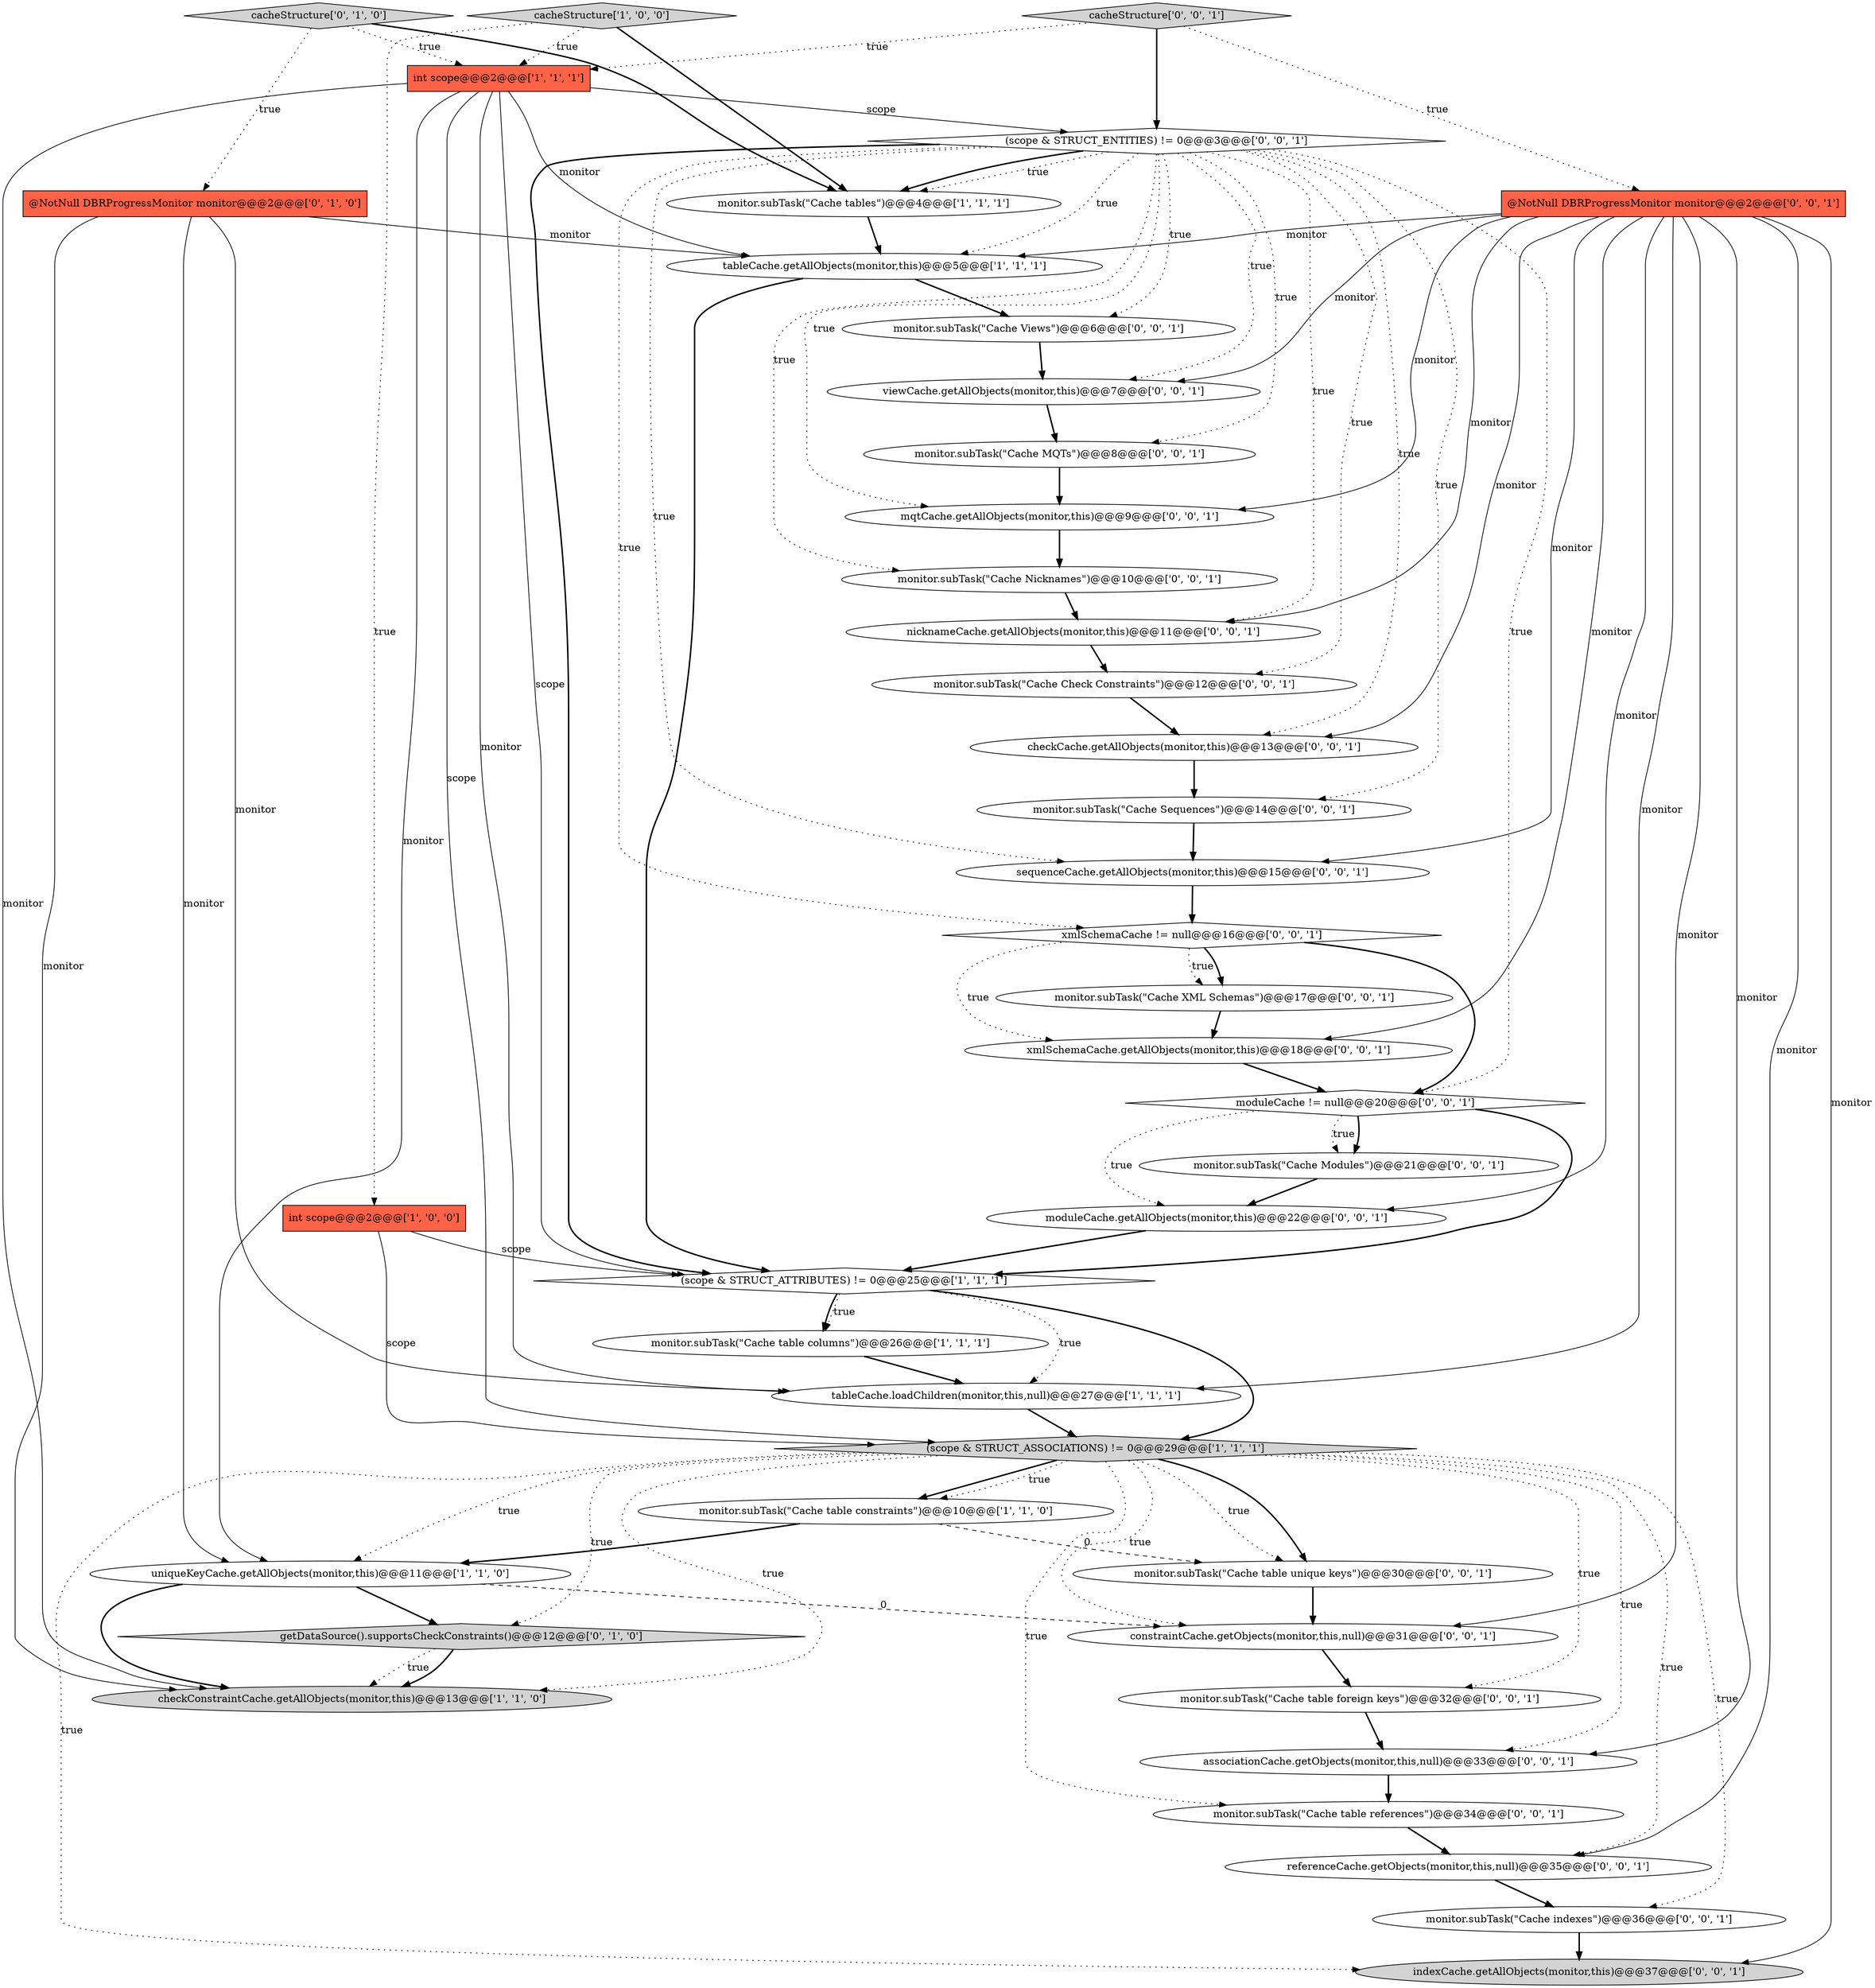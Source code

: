 digraph {
13 [style = filled, label = "cacheStructure['0', '1', '0']", fillcolor = lightgray, shape = diamond image = "AAA0AAABBB2BBB"];
36 [style = filled, label = "nicknameCache.getAllObjects(monitor,this)@@@11@@@['0', '0', '1']", fillcolor = white, shape = ellipse image = "AAA0AAABBB3BBB"];
25 [style = filled, label = "xmlSchemaCache.getAllObjects(monitor,this)@@@18@@@['0', '0', '1']", fillcolor = white, shape = ellipse image = "AAA0AAABBB3BBB"];
7 [style = filled, label = "tableCache.getAllObjects(monitor,this)@@@5@@@['1', '1', '1']", fillcolor = white, shape = ellipse image = "AAA0AAABBB1BBB"];
11 [style = filled, label = "checkConstraintCache.getAllObjects(monitor,this)@@@13@@@['1', '1', '0']", fillcolor = lightgray, shape = ellipse image = "AAA0AAABBB1BBB"];
32 [style = filled, label = "viewCache.getAllObjects(monitor,this)@@@7@@@['0', '0', '1']", fillcolor = white, shape = ellipse image = "AAA0AAABBB3BBB"];
26 [style = filled, label = "sequenceCache.getAllObjects(monitor,this)@@@15@@@['0', '0', '1']", fillcolor = white, shape = ellipse image = "AAA0AAABBB3BBB"];
31 [style = filled, label = "referenceCache.getObjects(monitor,this,null)@@@35@@@['0', '0', '1']", fillcolor = white, shape = ellipse image = "AAA0AAABBB3BBB"];
35 [style = filled, label = "associationCache.getObjects(monitor,this,null)@@@33@@@['0', '0', '1']", fillcolor = white, shape = ellipse image = "AAA0AAABBB3BBB"];
27 [style = filled, label = "xmlSchemaCache != null@@@16@@@['0', '0', '1']", fillcolor = white, shape = diamond image = "AAA0AAABBB3BBB"];
17 [style = filled, label = "@NotNull DBRProgressMonitor monitor@@@2@@@['0', '0', '1']", fillcolor = tomato, shape = box image = "AAA0AAABBB3BBB"];
29 [style = filled, label = "monitor.subTask(\"Cache table foreign keys\")@@@32@@@['0', '0', '1']", fillcolor = white, shape = ellipse image = "AAA0AAABBB3BBB"];
39 [style = filled, label = "monitor.subTask(\"Cache Sequences\")@@@14@@@['0', '0', '1']", fillcolor = white, shape = ellipse image = "AAA0AAABBB3BBB"];
4 [style = filled, label = "(scope & STRUCT_ASSOCIATIONS) != 0@@@29@@@['1', '1', '1']", fillcolor = lightgray, shape = diamond image = "AAA0AAABBB1BBB"];
41 [style = filled, label = "moduleCache != null@@@20@@@['0', '0', '1']", fillcolor = white, shape = diamond image = "AAA0AAABBB3BBB"];
23 [style = filled, label = "checkCache.getAllObjects(monitor,this)@@@13@@@['0', '0', '1']", fillcolor = white, shape = ellipse image = "AAA0AAABBB3BBB"];
0 [style = filled, label = "cacheStructure['1', '0', '0']", fillcolor = lightgray, shape = diamond image = "AAA0AAABBB1BBB"];
19 [style = filled, label = "monitor.subTask(\"Cache MQTs\")@@@8@@@['0', '0', '1']", fillcolor = white, shape = ellipse image = "AAA0AAABBB3BBB"];
40 [style = filled, label = "monitor.subTask(\"Cache Nicknames\")@@@10@@@['0', '0', '1']", fillcolor = white, shape = ellipse image = "AAA0AAABBB3BBB"];
20 [style = filled, label = "cacheStructure['0', '0', '1']", fillcolor = lightgray, shape = diamond image = "AAA0AAABBB3BBB"];
8 [style = filled, label = "uniqueKeyCache.getAllObjects(monitor,this)@@@11@@@['1', '1', '0']", fillcolor = white, shape = ellipse image = "AAA0AAABBB1BBB"];
21 [style = filled, label = "monitor.subTask(\"Cache indexes\")@@@36@@@['0', '0', '1']", fillcolor = white, shape = ellipse image = "AAA0AAABBB3BBB"];
3 [style = filled, label = "monitor.subTask(\"Cache table constraints\")@@@10@@@['1', '1', '0']", fillcolor = white, shape = ellipse image = "AAA0AAABBB1BBB"];
28 [style = filled, label = "indexCache.getAllObjects(monitor,this)@@@37@@@['0', '0', '1']", fillcolor = lightgray, shape = ellipse image = "AAA0AAABBB3BBB"];
1 [style = filled, label = "monitor.subTask(\"Cache table columns\")@@@26@@@['1', '1', '1']", fillcolor = white, shape = ellipse image = "AAA0AAABBB1BBB"];
14 [style = filled, label = "@NotNull DBRProgressMonitor monitor@@@2@@@['0', '1', '0']", fillcolor = tomato, shape = box image = "AAA0AAABBB2BBB"];
30 [style = filled, label = "monitor.subTask(\"Cache table references\")@@@34@@@['0', '0', '1']", fillcolor = white, shape = ellipse image = "AAA0AAABBB3BBB"];
10 [style = filled, label = "(scope & STRUCT_ATTRIBUTES) != 0@@@25@@@['1', '1', '1']", fillcolor = white, shape = diamond image = "AAA0AAABBB1BBB"];
38 [style = filled, label = "monitor.subTask(\"Cache table unique keys\")@@@30@@@['0', '0', '1']", fillcolor = white, shape = ellipse image = "AAA0AAABBB3BBB"];
9 [style = filled, label = "int scope@@@2@@@['1', '1', '1']", fillcolor = tomato, shape = box image = "AAA0AAABBB1BBB"];
24 [style = filled, label = "monitor.subTask(\"Cache Modules\")@@@21@@@['0', '0', '1']", fillcolor = white, shape = ellipse image = "AAA0AAABBB3BBB"];
16 [style = filled, label = "(scope & STRUCT_ENTITIES) != 0@@@3@@@['0', '0', '1']", fillcolor = white, shape = diamond image = "AAA0AAABBB3BBB"];
37 [style = filled, label = "moduleCache.getAllObjects(monitor,this)@@@22@@@['0', '0', '1']", fillcolor = white, shape = ellipse image = "AAA0AAABBB3BBB"];
34 [style = filled, label = "constraintCache.getObjects(monitor,this,null)@@@31@@@['0', '0', '1']", fillcolor = white, shape = ellipse image = "AAA0AAABBB3BBB"];
6 [style = filled, label = "int scope@@@2@@@['1', '0', '0']", fillcolor = tomato, shape = box image = "AAA0AAABBB1BBB"];
18 [style = filled, label = "mqtCache.getAllObjects(monitor,this)@@@9@@@['0', '0', '1']", fillcolor = white, shape = ellipse image = "AAA0AAABBB3BBB"];
5 [style = filled, label = "tableCache.loadChildren(monitor,this,null)@@@27@@@['1', '1', '1']", fillcolor = white, shape = ellipse image = "AAA0AAABBB1BBB"];
15 [style = filled, label = "monitor.subTask(\"Cache Views\")@@@6@@@['0', '0', '1']", fillcolor = white, shape = ellipse image = "AAA0AAABBB3BBB"];
22 [style = filled, label = "monitor.subTask(\"Cache XML Schemas\")@@@17@@@['0', '0', '1']", fillcolor = white, shape = ellipse image = "AAA0AAABBB3BBB"];
2 [style = filled, label = "monitor.subTask(\"Cache tables\")@@@4@@@['1', '1', '1']", fillcolor = white, shape = ellipse image = "AAA0AAABBB1BBB"];
12 [style = filled, label = "getDataSource().supportsCheckConstraints()@@@12@@@['0', '1', '0']", fillcolor = lightgray, shape = diamond image = "AAA1AAABBB2BBB"];
33 [style = filled, label = "monitor.subTask(\"Cache Check Constraints\")@@@12@@@['0', '0', '1']", fillcolor = white, shape = ellipse image = "AAA0AAABBB3BBB"];
17->5 [style = solid, label="monitor"];
17->32 [style = solid, label="monitor"];
37->10 [style = bold, label=""];
0->6 [style = dotted, label="true"];
16->2 [style = dotted, label="true"];
4->21 [style = dotted, label="true"];
4->12 [style = dotted, label="true"];
16->18 [style = dotted, label="true"];
4->30 [style = dotted, label="true"];
17->25 [style = solid, label="monitor"];
6->10 [style = solid, label="scope"];
16->15 [style = dotted, label="true"];
9->10 [style = solid, label="scope"];
17->31 [style = solid, label="monitor"];
33->23 [style = bold, label=""];
17->35 [style = solid, label="monitor"];
25->41 [style = bold, label=""];
34->29 [style = bold, label=""];
4->28 [style = dotted, label="true"];
4->3 [style = bold, label=""];
1->5 [style = bold, label=""];
9->11 [style = solid, label="monitor"];
31->21 [style = bold, label=""];
9->4 [style = solid, label="scope"];
24->37 [style = bold, label=""];
16->40 [style = dotted, label="true"];
35->30 [style = bold, label=""];
20->16 [style = bold, label=""];
41->24 [style = bold, label=""];
4->38 [style = dotted, label="true"];
12->11 [style = dotted, label="true"];
9->5 [style = solid, label="monitor"];
38->34 [style = bold, label=""];
30->31 [style = bold, label=""];
16->2 [style = bold, label=""];
0->9 [style = dotted, label="true"];
10->4 [style = bold, label=""];
22->25 [style = bold, label=""];
17->18 [style = solid, label="monitor"];
3->8 [style = bold, label=""];
8->34 [style = dashed, label="0"];
17->37 [style = solid, label="monitor"];
16->32 [style = dotted, label="true"];
27->25 [style = dotted, label="true"];
41->24 [style = dotted, label="true"];
15->32 [style = bold, label=""];
16->26 [style = dotted, label="true"];
19->18 [style = bold, label=""];
13->14 [style = dotted, label="true"];
27->41 [style = bold, label=""];
16->19 [style = dotted, label="true"];
27->22 [style = dotted, label="true"];
10->1 [style = dotted, label="true"];
4->3 [style = dotted, label="true"];
2->7 [style = bold, label=""];
29->35 [style = bold, label=""];
4->11 [style = dotted, label="true"];
20->17 [style = dotted, label="true"];
13->9 [style = dotted, label="true"];
16->7 [style = dotted, label="true"];
16->10 [style = bold, label=""];
5->4 [style = bold, label=""];
16->27 [style = dotted, label="true"];
16->39 [style = dotted, label="true"];
10->1 [style = bold, label=""];
16->41 [style = dotted, label="true"];
17->34 [style = solid, label="monitor"];
9->7 [style = solid, label="monitor"];
17->7 [style = solid, label="monitor"];
41->10 [style = bold, label=""];
41->37 [style = dotted, label="true"];
18->40 [style = bold, label=""];
14->7 [style = solid, label="monitor"];
36->33 [style = bold, label=""];
14->8 [style = solid, label="monitor"];
7->15 [style = bold, label=""];
17->26 [style = solid, label="monitor"];
4->29 [style = dotted, label="true"];
16->36 [style = dotted, label="true"];
9->8 [style = solid, label="monitor"];
39->26 [style = bold, label=""];
17->23 [style = solid, label="monitor"];
4->38 [style = bold, label=""];
3->38 [style = dashed, label="0"];
8->12 [style = bold, label=""];
7->10 [style = bold, label=""];
40->36 [style = bold, label=""];
16->33 [style = dotted, label="true"];
23->39 [style = bold, label=""];
17->28 [style = solid, label="monitor"];
4->31 [style = dotted, label="true"];
26->27 [style = bold, label=""];
27->22 [style = bold, label=""];
4->8 [style = dotted, label="true"];
14->11 [style = solid, label="monitor"];
8->11 [style = bold, label=""];
14->5 [style = solid, label="monitor"];
4->34 [style = dotted, label="true"];
17->36 [style = solid, label="monitor"];
9->16 [style = solid, label="scope"];
4->35 [style = dotted, label="true"];
12->11 [style = bold, label=""];
0->2 [style = bold, label=""];
20->9 [style = dotted, label="true"];
13->2 [style = bold, label=""];
6->4 [style = solid, label="scope"];
32->19 [style = bold, label=""];
21->28 [style = bold, label=""];
16->23 [style = dotted, label="true"];
10->5 [style = dotted, label="true"];
}
